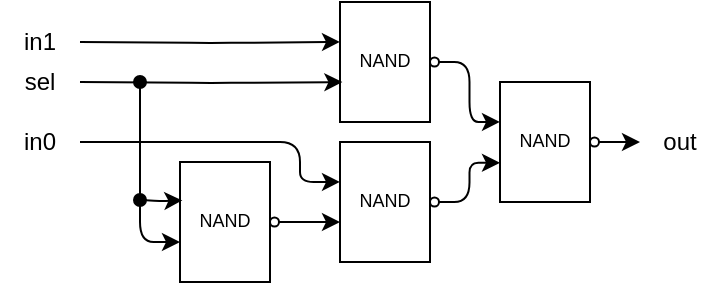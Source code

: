 <mxfile version="13.7.7" type="device"><diagram id="-BFr7LUli0IZUDx_FU5d" name="Page-1"><mxGraphModel dx="378" dy="246" grid="1" gridSize="10" guides="1" tooltips="1" connect="1" arrows="1" fold="1" page="1" pageScale="1" pageWidth="827" pageHeight="1169" math="0" shadow="0"><root><mxCell id="0"/><mxCell id="1" parent="0"/><mxCell id="abVHkX-dKi4ctnAEJTL0-1" value="" style="verticalLabelPosition=bottom;shadow=0;dashed=0;align=center;html=1;verticalAlign=top;shape=mxgraph.electrical.iec_logic_gates.nand;" vertex="1" parent="1"><mxGeometry x="330" y="210" width="49.5" height="60" as="geometry"/></mxCell><mxCell id="abVHkX-dKi4ctnAEJTL0-2" value="" style="verticalLabelPosition=bottom;shadow=0;dashed=0;align=center;html=1;verticalAlign=top;shape=mxgraph.electrical.iec_logic_gates.nand;" vertex="1" parent="1"><mxGeometry x="330" y="280" width="49.5" height="60" as="geometry"/></mxCell><mxCell id="abVHkX-dKi4ctnAEJTL0-3" value="" style="endArrow=classic;html=1;edgeStyle=orthogonalEdgeStyle;entryX=0;entryY=0.333;entryDx=0;entryDy=0;entryPerimeter=0;" edge="1" parent="1" target="abVHkX-dKi4ctnAEJTL0-2"><mxGeometry width="50" height="50" relative="1" as="geometry"><mxPoint x="200" y="280" as="sourcePoint"/><mxPoint x="279.5" y="210" as="targetPoint"/><Array as="points"><mxPoint x="310" y="280"/><mxPoint x="310" y="300"/></Array></mxGeometry></mxCell><mxCell id="abVHkX-dKi4ctnAEJTL0-4" value="" style="verticalLabelPosition=bottom;shadow=0;dashed=0;align=center;html=1;verticalAlign=top;shape=mxgraph.electrical.iec_logic_gates.nand;" vertex="1" parent="1"><mxGeometry x="250" y="290" width="49.5" height="60" as="geometry"/></mxCell><mxCell id="abVHkX-dKi4ctnAEJTL0-5" value="" style="endArrow=classic;html=1;edgeStyle=orthogonalEdgeStyle;entryX=0;entryY=0.667;entryDx=0;entryDy=0;entryPerimeter=0;exitX=1;exitY=0.5;exitDx=0;exitDy=0;exitPerimeter=0;" edge="1" parent="1" source="abVHkX-dKi4ctnAEJTL0-4" target="abVHkX-dKi4ctnAEJTL0-2"><mxGeometry width="50" height="50" relative="1" as="geometry"><mxPoint x="220" y="250" as="sourcePoint"/><mxPoint x="270" y="200" as="targetPoint"/></mxGeometry></mxCell><mxCell id="abVHkX-dKi4ctnAEJTL0-8" value="" style="endArrow=classic;html=1;edgeStyle=orthogonalEdgeStyle;entryX=0.024;entryY=0.667;entryDx=0;entryDy=0;entryPerimeter=0;" edge="1" parent="1" target="abVHkX-dKi4ctnAEJTL0-1"><mxGeometry width="50" height="50" relative="1" as="geometry"><mxPoint x="200" y="250" as="sourcePoint"/><mxPoint x="280" y="170" as="targetPoint"/><Array as="points"/></mxGeometry></mxCell><mxCell id="abVHkX-dKi4ctnAEJTL0-9" value="" style="endArrow=classic;startArrow=oval;html=1;entryX=0;entryY=0.673;entryDx=0;entryDy=0;entryPerimeter=0;edgeStyle=orthogonalEdgeStyle;startFill=1;" edge="1" parent="1" target="abVHkX-dKi4ctnAEJTL0-4"><mxGeometry width="50" height="50" relative="1" as="geometry"><mxPoint x="230" y="250" as="sourcePoint"/><mxPoint x="290" y="250" as="targetPoint"/><Array as="points"><mxPoint x="230" y="330"/><mxPoint x="250" y="330"/></Array></mxGeometry></mxCell><mxCell id="abVHkX-dKi4ctnAEJTL0-10" value="" style="endArrow=classic;startArrow=none;html=1;entryX=0;entryY=0.333;entryDx=0;entryDy=0;entryPerimeter=0;edgeStyle=orthogonalEdgeStyle;startFill=0;" edge="1" parent="1" target="abVHkX-dKi4ctnAEJTL0-1"><mxGeometry width="50" height="50" relative="1" as="geometry"><mxPoint x="200" y="230" as="sourcePoint"/><mxPoint x="230" y="190" as="targetPoint"/></mxGeometry></mxCell><mxCell id="abVHkX-dKi4ctnAEJTL0-11" value="in1" style="text;html=1;strokeColor=none;fillColor=none;align=center;verticalAlign=middle;whiteSpace=wrap;rounded=0;" vertex="1" parent="1"><mxGeometry x="160" y="220" width="40" height="20" as="geometry"/></mxCell><mxCell id="abVHkX-dKi4ctnAEJTL0-12" value="in0" style="text;html=1;strokeColor=none;fillColor=none;align=center;verticalAlign=middle;whiteSpace=wrap;rounded=0;" vertex="1" parent="1"><mxGeometry x="160" y="270" width="40" height="20" as="geometry"/></mxCell><mxCell id="abVHkX-dKi4ctnAEJTL0-13" value="sel" style="text;html=1;strokeColor=none;fillColor=none;align=center;verticalAlign=middle;whiteSpace=wrap;rounded=0;" vertex="1" parent="1"><mxGeometry x="160" y="240" width="40" height="20" as="geometry"/></mxCell><mxCell id="abVHkX-dKi4ctnAEJTL0-14" value="" style="endArrow=classic;html=1;entryX=0.024;entryY=0.32;entryDx=0;entryDy=0;entryPerimeter=0;startArrow=oval;startFill=1;edgeStyle=orthogonalEdgeStyle;" edge="1" parent="1" target="abVHkX-dKi4ctnAEJTL0-4"><mxGeometry width="50" height="50" relative="1" as="geometry"><mxPoint x="230" y="309" as="sourcePoint"/><mxPoint x="290" y="270" as="targetPoint"/></mxGeometry></mxCell><mxCell id="abVHkX-dKi4ctnAEJTL0-15" value="" style="verticalLabelPosition=bottom;shadow=0;dashed=0;align=center;html=1;verticalAlign=top;shape=mxgraph.electrical.iec_logic_gates.nand;" vertex="1" parent="1"><mxGeometry x="410" y="250" width="49.5" height="60" as="geometry"/></mxCell><mxCell id="abVHkX-dKi4ctnAEJTL0-16" value="" style="endArrow=classic;html=1;edgeStyle=orthogonalEdgeStyle;startArrow=none;startFill=0;entryX=0;entryY=0.333;entryDx=0;entryDy=0;entryPerimeter=0;" edge="1" parent="1" source="abVHkX-dKi4ctnAEJTL0-1" target="abVHkX-dKi4ctnAEJTL0-15"><mxGeometry width="50" height="50" relative="1" as="geometry"><mxPoint x="409.5" y="230" as="sourcePoint"/><mxPoint x="395" y="270" as="targetPoint"/></mxGeometry></mxCell><mxCell id="abVHkX-dKi4ctnAEJTL0-17" value="" style="endArrow=classic;html=1;edgeStyle=orthogonalEdgeStyle;startArrow=none;startFill=0;exitX=1;exitY=0.5;exitDx=0;exitDy=0;exitPerimeter=0;entryX=0;entryY=0.673;entryDx=0;entryDy=0;entryPerimeter=0;" edge="1" parent="1" source="abVHkX-dKi4ctnAEJTL0-2" target="abVHkX-dKi4ctnAEJTL0-15"><mxGeometry width="50" height="50" relative="1" as="geometry"><mxPoint x="386.382" y="319.96" as="sourcePoint"/><mxPoint x="418.812" y="350" as="targetPoint"/></mxGeometry></mxCell><mxCell id="abVHkX-dKi4ctnAEJTL0-18" value="" style="endArrow=classic;html=1;exitX=1;exitY=0.5;exitDx=0;exitDy=0;exitPerimeter=0;edgeStyle=orthogonalEdgeStyle;" edge="1" parent="1" source="abVHkX-dKi4ctnAEJTL0-15"><mxGeometry width="50" height="50" relative="1" as="geometry"><mxPoint x="490" y="300" as="sourcePoint"/><mxPoint x="480" y="280" as="targetPoint"/></mxGeometry></mxCell><mxCell id="abVHkX-dKi4ctnAEJTL0-19" value="out" style="text;html=1;strokeColor=none;fillColor=none;align=center;verticalAlign=middle;whiteSpace=wrap;rounded=0;" vertex="1" parent="1"><mxGeometry x="480" y="270" width="40" height="20" as="geometry"/></mxCell></root></mxGraphModel></diagram></mxfile>